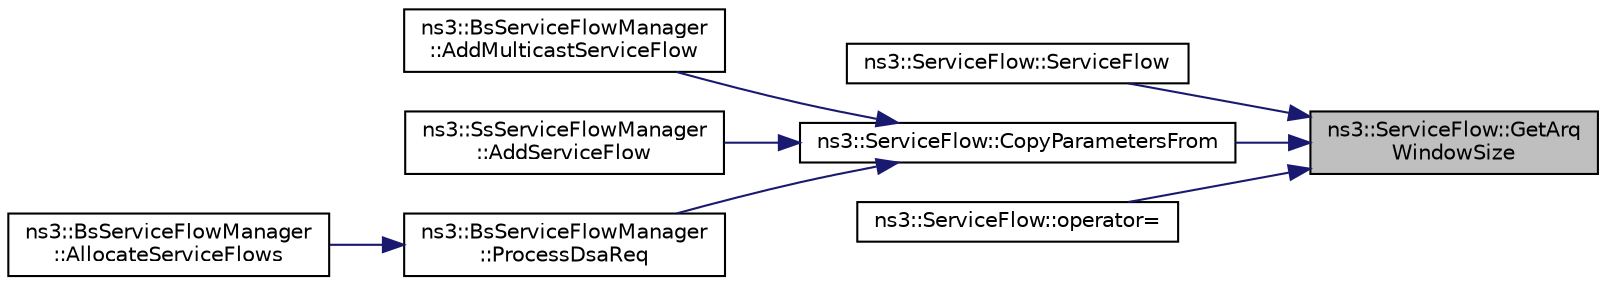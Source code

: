 digraph "ns3::ServiceFlow::GetArqWindowSize"
{
 // LATEX_PDF_SIZE
  edge [fontname="Helvetica",fontsize="10",labelfontname="Helvetica",labelfontsize="10"];
  node [fontname="Helvetica",fontsize="10",shape=record];
  rankdir="RL";
  Node1 [label="ns3::ServiceFlow::GetArq\lWindowSize",height=0.2,width=0.4,color="black", fillcolor="grey75", style="filled", fontcolor="black",tooltip="Get ARQ retry timeout transmit."];
  Node1 -> Node2 [dir="back",color="midnightblue",fontsize="10",style="solid",fontname="Helvetica"];
  Node2 [label="ns3::ServiceFlow::ServiceFlow",height=0.2,width=0.4,color="black", fillcolor="white", style="filled",URL="$classns3_1_1_service_flow.html#a45e24aa23d78831b288f8ca1062a2f2d",tooltip="Constructor."];
  Node1 -> Node3 [dir="back",color="midnightblue",fontsize="10",style="solid",fontname="Helvetica"];
  Node3 [label="ns3::ServiceFlow::CopyParametersFrom",height=0.2,width=0.4,color="black", fillcolor="white", style="filled",URL="$classns3_1_1_service_flow.html#aae60e9fc7ea6b727946980e1ad376da7",tooltip="Copy parameters from another service flow."];
  Node3 -> Node4 [dir="back",color="midnightblue",fontsize="10",style="solid",fontname="Helvetica"];
  Node4 [label="ns3::BsServiceFlowManager\l::AddMulticastServiceFlow",height=0.2,width=0.4,color="black", fillcolor="white", style="filled",URL="$classns3_1_1_bs_service_flow_manager.html#a608f17a9cc0c559ed3f47c8947c95659",tooltip="add a multicast service flow"];
  Node3 -> Node5 [dir="back",color="midnightblue",fontsize="10",style="solid",fontname="Helvetica"];
  Node5 [label="ns3::SsServiceFlowManager\l::AddServiceFlow",height=0.2,width=0.4,color="black", fillcolor="white", style="filled",URL="$classns3_1_1_ss_service_flow_manager.html#a9d2bbc3e2754f80cc80e2febef1e3a2b",tooltip="add a service flow to the list"];
  Node3 -> Node6 [dir="back",color="midnightblue",fontsize="10",style="solid",fontname="Helvetica"];
  Node6 [label="ns3::BsServiceFlowManager\l::ProcessDsaReq",height=0.2,width=0.4,color="black", fillcolor="white", style="filled",URL="$classns3_1_1_bs_service_flow_manager.html#afba823b624d516de570c0c7a6312de2b",tooltip="process a DSA-Req message"];
  Node6 -> Node7 [dir="back",color="midnightblue",fontsize="10",style="solid",fontname="Helvetica"];
  Node7 [label="ns3::BsServiceFlowManager\l::AllocateServiceFlows",height=0.2,width=0.4,color="black", fillcolor="white", style="filled",URL="$classns3_1_1_bs_service_flow_manager.html#a2c9d6e3696af0e9bc15bcbe4089ab489",tooltip="allocate service flows"];
  Node1 -> Node8 [dir="back",color="midnightblue",fontsize="10",style="solid",fontname="Helvetica"];
  Node8 [label="ns3::ServiceFlow::operator=",height=0.2,width=0.4,color="black", fillcolor="white", style="filled",URL="$classns3_1_1_service_flow.html#ae4ea282e5cbf4ac99598b1a7ee5badf9",tooltip="assignment operator"];
}
